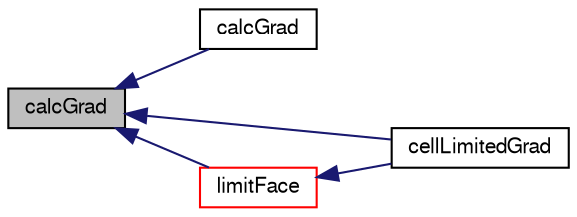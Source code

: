 digraph "calcGrad"
{
  bgcolor="transparent";
  edge [fontname="FreeSans",fontsize="10",labelfontname="FreeSans",labelfontsize="10"];
  node [fontname="FreeSans",fontsize="10",shape=record];
  rankdir="LR";
  Node338 [label="calcGrad",height=0.2,width=0.4,color="black", fillcolor="grey75", style="filled", fontcolor="black"];
  Node338 -> Node339 [dir="back",color="midnightblue",fontsize="10",style="solid",fontname="FreeSans"];
  Node339 [label="calcGrad",height=0.2,width=0.4,color="black",URL="$a22562.html#a407cbc6dd7a58b7675a05977b4cbed53"];
  Node338 -> Node340 [dir="back",color="midnightblue",fontsize="10",style="solid",fontname="FreeSans"];
  Node340 [label="cellLimitedGrad",height=0.2,width=0.4,color="black",URL="$a22562.html#abfef60cfd8d9851068ecc0523108c0e5",tooltip="Construct from mesh and schemeData. "];
  Node338 -> Node341 [dir="back",color="midnightblue",fontsize="10",style="solid",fontname="FreeSans"];
  Node341 [label="limitFace",height=0.2,width=0.4,color="red",URL="$a22562.html#aa2c98cd3790865ebf59b375cffe92519"];
  Node341 -> Node340 [dir="back",color="midnightblue",fontsize="10",style="solid",fontname="FreeSans"];
}
